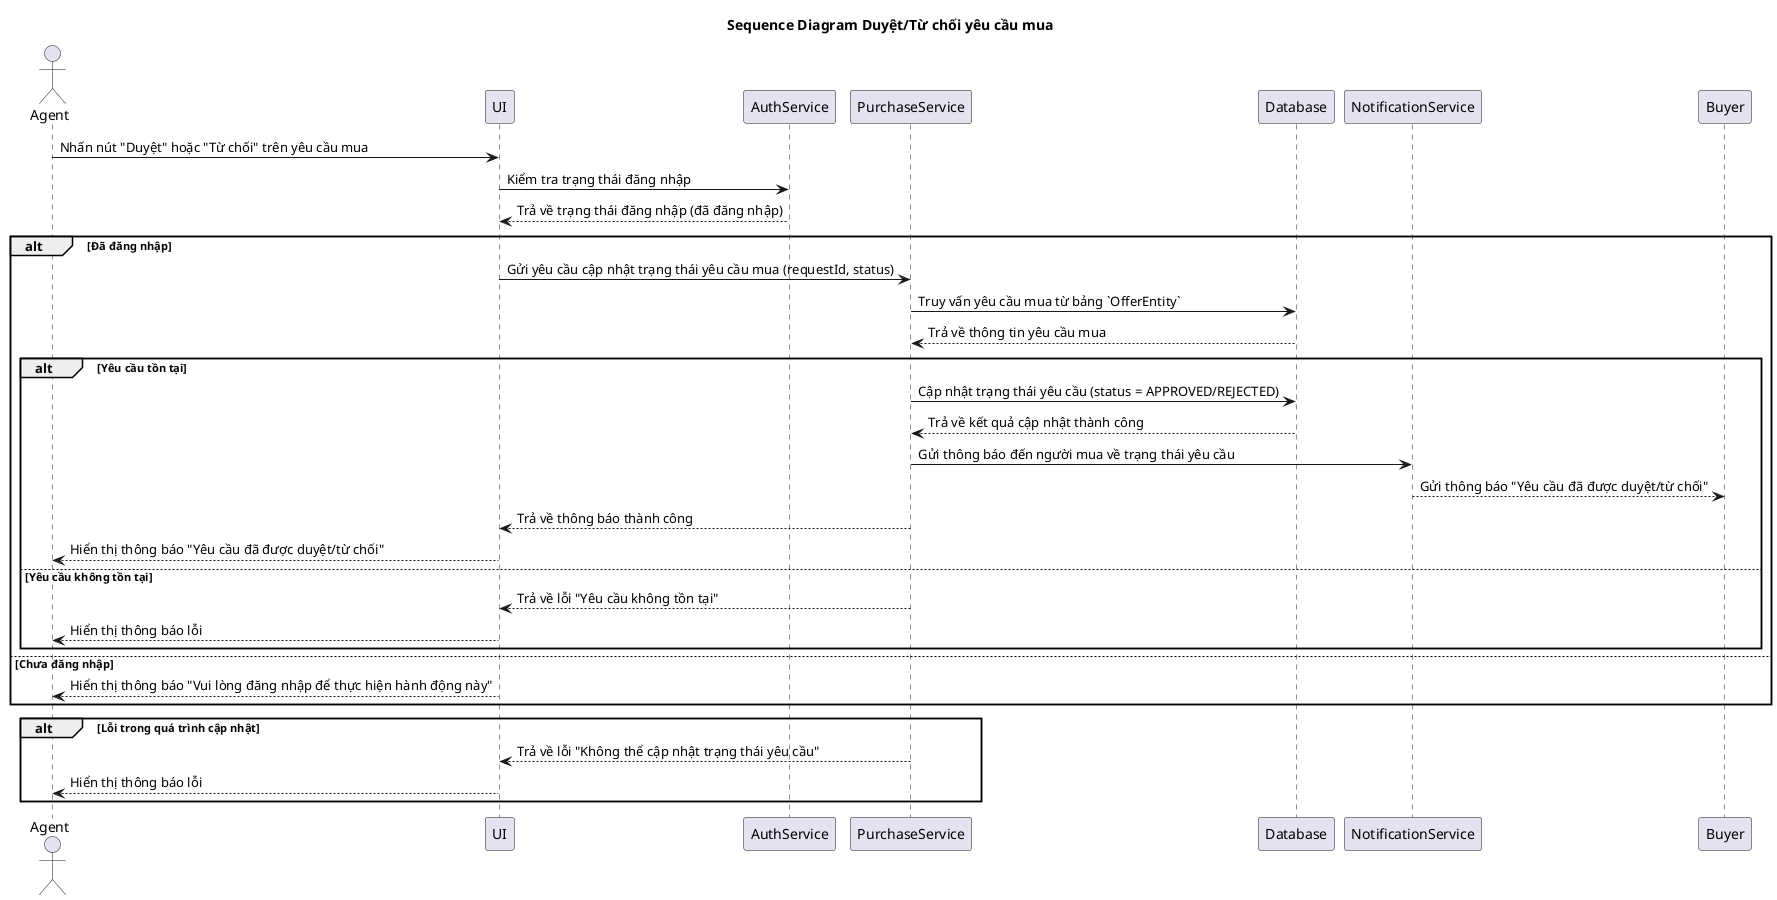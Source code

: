 @startuml
title Sequence Diagram Duyệt/Từ chối yêu cầu mua
actor Agent
participant UI
participant AuthService
participant PurchaseService
participant Database
participant NotificationService

Agent -> UI: Nhấn nút "Duyệt" hoặc "Từ chối" trên yêu cầu mua
UI -> AuthService: Kiểm tra trạng thái đăng nhập
AuthService --> UI: Trả về trạng thái đăng nhập (đã đăng nhập)

alt Đã đăng nhập
    UI -> PurchaseService: Gửi yêu cầu cập nhật trạng thái yêu cầu mua (requestId, status)
    PurchaseService -> Database: Truy vấn yêu cầu mua từ bảng `OfferEntity`
    Database --> PurchaseService: Trả về thông tin yêu cầu mua

    alt Yêu cầu tồn tại
        PurchaseService -> Database: Cập nhật trạng thái yêu cầu (status = APPROVED/REJECTED)
        Database --> PurchaseService: Trả về kết quả cập nhật thành công

        PurchaseService -> NotificationService: Gửi thông báo đến người mua về trạng thái yêu cầu
        NotificationService --> Buyer: Gửi thông báo "Yêu cầu đã được duyệt/từ chối"

        PurchaseService --> UI: Trả về thông báo thành công
        UI --> Agent: Hiển thị thông báo "Yêu cầu đã được duyệt/từ chối"
    else Yêu cầu không tồn tại
        PurchaseService --> UI: Trả về lỗi "Yêu cầu không tồn tại"
        UI --> Agent: Hiển thị thông báo lỗi
    end
else Chưa đăng nhập
    UI --> Agent: Hiển thị thông báo "Vui lòng đăng nhập để thực hiện hành động này"
end

alt Lỗi trong quá trình cập nhật
    PurchaseService --> UI: Trả về lỗi "Không thể cập nhật trạng thái yêu cầu"
    UI --> Agent: Hiển thị thông báo lỗi
end
@enduml
